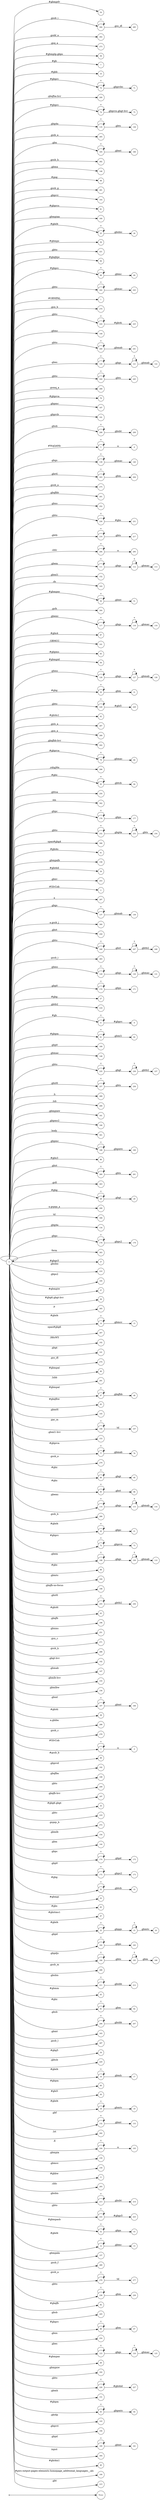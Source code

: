 digraph NFA {
  rankdir=LR;
  node [shape=circle, fontsize=10];
  __start [shape=point, label=""];
  __start -> None;
  54 [label="54"];
  284 [label="284"];
  262 [label="262"];
  285 [label="285"];
  273 [label="273"];
  58 [label="58"];
  73 [label="73"];
  7 [label="7"];
  10 [label="10"];
  70 [label="70"];
  200 [label="200"];
  189 [label="189"];
  74 [label="74"];
  135 [label="135"];
  138 [label="138"];
  265 [label="265"];
  165 [label="165"];
  282 [label="282"];
  146 [label="146"];
  115 [label="115"];
  209 [label="209"];
  258 [label="258"];
  98 [label="98"];
  281 [label="281"];
  193 [label="193"];
  81 [label="81"];
  131 [label="131"];
  160 [label="160"];
  25 [label="25"];
  59 [label="59"];
  221 [label="221"];
  84 [label="84"];
  68 [label="68"];
  242 [label="242"];
  1 [label="1"];
  185 [label="185"];
  127 [label="127"];
  270 [label="270"];
  118 [label="118"];
  51 [label="51"];
  224 [label="224"];
  149 [label="149"];
  240 [label="240"];
  120 [label="120"];
  244 [label="244"];
  268 [label="268"];
  110 [label="110"];
  234 [label="234"];
  24 [label="24"];
  76 [label="76"];
  187 [label="187"];
  191 [label="191"];
  208 [label="208"];
  5 [label="5"];
  139 [label="139"];
  203 [label="203"];
  275 [label="275"];
  183 [label="183"];
  201 [label="201"];
  252 [label="252"];
  6 [label="6"];
  230 [label="230"];
  247 [label="247"];
  216 [label="216"];
  294 [label="294"];
  111 [label="111"];
  152 [label="152"];
  103 [label="103"];
  69 [label="69"];
  50 [label="50"];
  121 [label="121"];
  261 [label="261"];
  264 [label="264"];
  117 [label="117"];
  87 [label="87"];
  101 [label="101"];
  65 [label="65"];
  56 [label="56"];
  126 [label="126"];
  30 [label="30"];
  130 [label="130"];
  228 [label="228"];
  42 [label="42"];
  267 [label="267"];
  269 [label="269"];
  202 [label="202"];
  79 [label="79"];
  80 [label="80"];
  296 [label="296"];
  93 [label="93"];
  250 [label="250"];
  302 [label="302"];
  176 [label="176"];
  232 [label="232"];
  306 [label="306"];
  41 [label="41"];
  179 [label="179"];
  158 [label="158"];
  122 [label="122"];
  39 [label="39"];
  236 [label="236"];
  253 [label="253"];
  2 [label="2"];
  239 [label="239"];
  297 [label="297"];
  137 [label="137"];
  13 [label="13"];
  300 [label="300"];
  259 [label="259"];
  246 [label="246"];
  283 [label="283"];
  96 [label="96"];
  105 [label="105"];
  129 [label="129"];
  170 [label="170"];
  27 [label="27"];
  94 [label="94"];
  218 [label="218"];
  8 [label="8"];
  61 [label="61"];
  90 [label="90"];
  169 [label="169"];
  186 [label="186"];
  204 [label="204"];
  148 [label="148"];
  235 [label="235"];
  257 [label="257"];
  92 [label="92"];
  289 [label="289"];
  290 [label="290"];
  161 [label="161"];
  177 [label="177"];
  190 [label="190"];
  301 [label="301"];
  188 [label="188"];
  128 [label="128"];
  86 [label="86"];
  260 [label="260"];
  217 [label="217"];
  263 [label="263"];
  28 [label="28"];
  299 [label="299"];
  308 [label="308"];
  134 [label="134"];
  178 [label="178"];
  303 [label="303"];
  37 [label="37"];
  210 [label="210"];
  166 [label="166"];
  214 [label="214"];
  195 [label="195"];
  223 [label="223"];
  57 [label="57"];
  168 [label="168"];
  36 [label="36"];
  305 [label="305"];
  233 [label="233"];
  53 [label="53"];
  14 [label="14"];
  307 [label="307"];
  62 [label="62"];
  102 [label="102"];
  141 [label="141"];
  274 [label="274"];
  46 [label="46"];
  212 [label="212"];
  136 [label="136"];
  175 [label="175"];
  113 [label="113"];
  291 [label="291"];
  227 [label="227"];
  124 [label="124"];
  241 [label="241"];
  47 [label="47"];
  83 [label="83"];
  145 [label="145"];
  106 [label="106"];
  153 [label="153"];
  77 [label="77"];
  279 [label="279"];
  89 [label="89"];
  71 [label="71"];
  95 [label="95"];
  114 [label="114"];
  231 [label="231"];
  256 [label="256"];
  266 [label="266"];
  20 [label="20"];
  72 [label="72"];
  107 [label="107"];
  108 [label="108"];
  88 [label="88"];
  164 [label="164"];
  198 [label="198"];
  67 [label="67"];
  31 [label="31"];
  255 [label="255"];
  43 [label="43"];
  196 [label="196"];
  251 [label="251"];
  271 [label="271"];
  286 [label="286"];
  142 [label="142"];
  147 [label="147"];
  155 [label="155"];
  156 [label="156"];
  26 [label="26"];
  133 [label="133"];
  167 [label="167"];
  38 [label="38"];
  298 [label="298"];
  21 [label="21"];
  17 [label="17"];
  278 [label="278"];
  3 [label="3"];
  99 [label="99"];
  192 [label="192"];
  199 [label="199"];
  109 [label="109"];
  249 [label="249"];
  197 [label="197"];
  248 [label="248"];
  35 [label="35"];
  29 [label="29"];
  112 [label="112"];
  219 [label="219"];
  245 [label="245"];
  272 [label="272"];
  181 [label="181"];
  243 [label="243"];
  23 [label="23"];
  154 [label="154"];
  19 [label="19"];
  144 [label="144"];
  174 [label="174"];
  78 [label="78"];
  172 [label="172"];
  32 [label="32"];
  55 [label="55"];
  85 [label="85"];
  97 [label="97"];
  140 [label="140"];
  22 [label="22"];
  15 [label="15"];
  116 [label="116"];
  182 [label="182"];
  184 [label="184"];
  288 [label="288"];
  211 [label="211"];
  45 [label="45"];
  91 [label="91"];
  173 [label="173"];
  206 [label="206"];
  163 [label="163"];
  237 [label="237"];
  287 [label="287"];
  34 [label="34"];
  220 [label="220"];
  229 [label="229"];
  119 [label="119"];
  16 [label="16"];
  60 [label="60"];
  44 [label="44"];
  18 [label="18"];
  132 [label="132"];
  292 [label="292"];
  104 [label="104"];
  9 [label="9"];
  159 [label="159"];
  150 [label="150"];
  11 [label="11"];
  293 [label="293"];
  295 [label="295"];
  171 [label="171"];
  213 [label="213"];
  222 [label="222"];
  52 [label="52"];
  207 [label="207"];
  12 [label="12"];
  157 [label="157"];
  280 [label="280"];
  276 [label="276"];
  4 [label="4"];
  238 [label="238"];
  82 [label="82"];
  205 [label="205"];
  66 [label="66"];
  125 [label="125"];
  254 [label="254"];
  123 [label="123"];
  49 [label="49"];
  64 [label="64"];
  162 [label="162"];
  226 [label="226"];
  151 [label="151"];
  63 [label="63"];
  143 [label="143"];
  194 [label="194"];
  277 [label="277"];
  33 [label="33"];
  180 [label="180"];
  225 [label="225"];
  304 [label="304"];
  0 [label="0"];
  48 [label="48"];
  75 [label="75"];
  40 [label="40"];
  100 [label="100"];
  215 [label="215"];
  { node [shape=doublecircle]; 1 2 4 6 7 9 10 11 13 15 17 19 21 24 26 27 29 31 33 34 35 36 37 38 39 40 41 42 43 44 45 46 48 49 51 53 54 55 56 57 58 59 60 62 64 65 67 69 71 73 75 76 78 80 81 82 83 84 85 86 87 88 90 92 94 96 97 98 99 100 101 102 103 105 107 110 113 116 119 122 125 128 131 133 134 136 138 140 141 142 143 144 145 146 147 148 149 150 151 152 153 154 155 156 157 158 159 160 161 162 163 164 166 168 169 171 173 175 177 179 181 183 186 187 189 190 191 192 193 194 195 196 197 198 199 200 201 202 204 205 207 209 210 212 214 215 217 218 219 220 221 223 225 227 229 231 234 237 239 241 243 245 248 249 250 251 252 253 254 256 258 259 261 262 263 264 265 266 267 268 269 270 271 272 273 274 275 277 278 279 280 281 282 283 285 286 287 288 289 290 291 292 293 295 296 297 298 299 300 301 302 303 304 305 306 307 308 }
  0 -> 0 [label="*"];
  0 -> 1 [label="#GBMPAL"];
  0 -> 2 [label="#SIvCob"];
  0 -> 3 [label="#SIvCob"];
  3 -> 3 [label="*"];
  3 -> 4 [label="a"];
  0 -> 5 [label="#WqQANb"];
  5 -> 5 [label="*"];
  5 -> 6 [label="a"];
  0 -> 7 [label="#gb"];
  0 -> 8 [label="#gb"];
  8 -> 8 [label="*"];
  8 -> 9 [label="#gbprc"];
  0 -> 10 [label="#gbb"];
  0 -> 11 [label="#gbbw"];
  0 -> 12 [label="#gbd4"];
  12 -> 12 [label="*"];
  12 -> 13 [label=".gbmc"];
  0 -> 14 [label="#gbd4"];
  14 -> 14 [label="*"];
  14 -> 15 [label=".gbmcc"];
  0 -> 16 [label="#gbd4"];
  16 -> 16 [label="*"];
  16 -> 17 [label=".gbmh"];
  0 -> 18 [label="#gbd4"];
  18 -> 18 [label="*"];
  18 -> 19 [label=".gbmtc"];
  0 -> 20 [label="#gbd4"];
  20 -> 20 [label="*"];
  20 -> 21 [label=".gbpc"];
  0 -> 22 [label="#gbd4"];
  22 -> 22 [label="*"];
  22 -> 23 [label=".gbpgs"];
  23 -> 23 [label="*"];
  23 -> 24 [label=".gbmtc"];
  0 -> 25 [label="#gbd4"];
  25 -> 25 [label="*"];
  25 -> 26 [label=".gbsbic"];
  0 -> 27 [label="#gbg"];
  0 -> 28 [label="#gbg"];
  28 -> 28 [label="*"];
  28 -> 29 [label=".gbgt"];
  0 -> 30 [label="#gbg"];
  30 -> 30 [label="*"];
  30 -> 31 [label=".gbm"];
  0 -> 32 [label="#gbg"];
  32 -> 32 [label="*"];
  32 -> 33 [label=".gbtcb"];
  0 -> 34 [label="#gbg5"];
  0 -> 35 [label="#gbg6.gbgt"];
  0 -> 36 [label="#gbg6.gbgt-hvr"];
  0 -> 37 [label="#gbgs5"];
  0 -> 38 [label="#gbi4i"];
  0 -> 39 [label="#gbi4id"];
  0 -> 40 [label="#gbi4m1"];
  0 -> 41 [label="#gbi4s"];
  0 -> 42 [label="#gbi4s1"];
  0 -> 43 [label="#gbi4t"];
  0 -> 44 [label="#gbi5"];
  0 -> 45 [label="#gbmm"];
  0 -> 46 [label="#gbmpal"];
  0 -> 47 [label="#gbmpal"];
  47 -> 47 [label="*"];
  47 -> 48 [label=".gbqfbb"];
  0 -> 49 [label="#gbmpas"];
  0 -> 50 [label="#gbmpas"];
  50 -> 50 [label="*"];
  50 -> 51 [label=".gbmt"];
  0 -> 52 [label="#gbmpasb"];
  52 -> 52 [label="*"];
  52 -> 53 [label=".gbps"];
  0 -> 54 [label="#gbmpdv"];
  0 -> 55 [label="#gbmpi"];
  0 -> 56 [label="#gbmpid"];
  0 -> 57 [label="#gbmpiw"];
  0 -> 58 [label="#gbmplp.gbps"];
  0 -> 59 [label="#gbmps"];
  0 -> 60 [label="#gbpm"];
  0 -> 61 [label="#gbpm"];
  61 -> 61 [label="*"];
  61 -> 62 [label=".gbml1"];
  0 -> 63 [label="#gbpm"];
  63 -> 63 [label="*"];
  63 -> 64 [label=".gbpmtc"];
  0 -> 65 [label="#gbpms"];
  0 -> 66 [label="#gbprc"];
  66 -> 66 [label="*"];
  66 -> 67 [label=".gbm"];
  0 -> 68 [label="#gbprc"];
  68 -> 68 [label="*"];
  68 -> 69 [label=".gbmc"];
  0 -> 70 [label="#gbprc"];
  70 -> 70 [label="*"];
  70 -> 71 [label=".gbprcbc"];
  0 -> 72 [label="#gbprc"];
  72 -> 72 [label="*"];
  72 -> 73 [label=".gbprcx"];
  0 -> 74 [label="#gbprc"];
  74 -> 74 [label="*"];
  74 -> 75 [label=".gbprcx.gbgt-hvr"];
  0 -> 76 [label="#gbprca"];
  0 -> 77 [label="#gbprca"];
  77 -> 77 [label="*"];
  77 -> 78 [label=".gbmab"];
  0 -> 79 [label="#gbprca"];
  79 -> 79 [label="*"];
  79 -> 80 [label=".gbmac"];
  0 -> 81 [label="#gbprcs"];
  0 -> 82 [label="#gbqfb"];
  0 -> 83 [label="#gbqfbw"];
  0 -> 84 [label="#gbqfqw"];
  0 -> 85 [label="#gbs"];
  0 -> 86 [label="#gbx3"];
  0 -> 87 [label="#gbx4"];
  0 -> 88 [label="#gbz"];
  0 -> 89 [label="#gbz"];
  89 -> 89 [label="*"];
  89 -> 90 [label=".gbgt"];
  0 -> 91 [label="#gbz"];
  91 -> 91 [label="*"];
  91 -> 92 [label=".gbm"];
  0 -> 93 [label="#gbz"];
  93 -> 93 [label="*"];
  93 -> 94 [label=".gbtcb"];
  0 -> 95 [label="#gbz"];
  95 -> 95 [label="*"];
  95 -> 96 [label=".gbzt"];
  0 -> 97 [label="#gbztms1"];
  0 -> 98 [label="#gog"];
  0 -> 99 [label="#gssb_b"];
  0 -> 100 [label="#gws-output-pages-elements-homepage_additional_languages__als"];
  0 -> 101 [label=".GBMCC"];
  0 -> 102 [label=".H6sW5"];
  0 -> 103 [label=".ds"];
  0 -> 104 [label=".fl"];
  104 -> 104 [label="*"];
  104 -> 105 [label="a"];
  0 -> 106 [label=".gac_m"];
  106 -> 106 [label="*"];
  106 -> 107 [label="td"];
  0 -> 108 [label=".gbem"];
  108 -> 108 [label="*"];
  108 -> 109 [label=".gbgs"];
  109 -> 109 [label="*"];
  109 -> 110 [label=".gbmab"];
  0 -> 111 [label=".gbem"];
  111 -> 111 [label="*"];
  111 -> 112 [label=".gbgs"];
  112 -> 112 [label="*"];
  112 -> 113 [label=".gbmac"];
  0 -> 114 [label=".gbemi"];
  114 -> 114 [label="*"];
  114 -> 115 [label=".gbgs"];
  115 -> 115 [label="*"];
  115 -> 116 [label=".gbmab"];
  0 -> 117 [label=".gbemi"];
  117 -> 117 [label="*"];
  117 -> 118 [label=".gbgs"];
  118 -> 118 [label="*"];
  118 -> 119 [label=".gbmac"];
  0 -> 120 [label=".gbes"];
  120 -> 120 [label="*"];
  120 -> 121 [label=".gbgs"];
  121 -> 121 [label="*"];
  121 -> 122 [label=".gbmab"];
  0 -> 123 [label=".gbes"];
  123 -> 123 [label="*"];
  123 -> 124 [label=".gbgs"];
  124 -> 124 [label="*"];
  124 -> 125 [label=".gbmac"];
  0 -> 126 [label=".gbesi"];
  126 -> 126 [label="*"];
  126 -> 127 [label=".gbgs"];
  127 -> 127 [label="*"];
  127 -> 128 [label=".gbmab"];
  0 -> 129 [label=".gbesi"];
  129 -> 129 [label="*"];
  129 -> 130 [label=".gbgs"];
  130 -> 130 [label="*"];
  130 -> 131 [label=".gbmac"];
  0 -> 132 [label=".gbf"];
  132 -> 132 [label="*"];
  132 -> 133 [label=".gbmt"];
  0 -> 134 [label=".gbg4a"];
  0 -> 135 [label=".gbg4a"];
  135 -> 135 [label="*"];
  135 -> 136 [label=".gbts"];
  0 -> 137 [label=".gbgs"];
  137 -> 137 [label="*"];
  137 -> 138 [label=".gbmab"];
  0 -> 139 [label=".gbgs"];
  139 -> 139 [label="*"];
  139 -> 140 [label=".gbmac"];
  0 -> 141 [label=".gbgt"];
  0 -> 142 [label=".gbgt-hvr"];
  0 -> 143 [label=".gbi4p"];
  0 -> 144 [label=".gbm"];
  0 -> 145 [label=".gbm0l"];
  0 -> 146 [label=".gbma"];
  0 -> 147 [label=".gbmab"];
  0 -> 148 [label=".gbmac"];
  0 -> 149 [label=".gbmc"];
  0 -> 150 [label=".gbmcc"];
  0 -> 151 [label=".gbmh"];
  0 -> 152 [label=".gbml1"];
  0 -> 153 [label=".gbml1-hvr"];
  0 -> 154 [label=".gbmlb"];
  0 -> 155 [label=".gbmlb-hvr"];
  0 -> 156 [label=".gbmlbw"];
  0 -> 157 [label=".gbmpala"];
  0 -> 158 [label=".gbmpalb"];
  0 -> 159 [label=".gbmpia"];
  0 -> 160 [label=".gbmpiaa"];
  0 -> 161 [label=".gbmpiaw"];
  0 -> 162 [label=".gbmpnw"];
  0 -> 163 [label=".gbmt"];
  0 -> 164 [label=".gbmtc"];
  0 -> 165 [label=".gbn"];
  165 -> 165 [label="*"];
  165 -> 166 [label=".gbmt"];
  0 -> 167 [label=".gbnd"];
  167 -> 167 [label="*"];
  167 -> 168 [label=".gbmt"];
  0 -> 169 [label=".gbp0"];
  0 -> 170 [label=".gbp0"];
  170 -> 170 [label="*"];
  170 -> 171 [label=".gbps"];
  0 -> 172 [label=".gbp0"];
  172 -> 172 [label="*"];
  172 -> 173 [label=".gbps2"];
  0 -> 174 [label=".gbpc"];
  174 -> 174 [label="*"];
  174 -> 175 [label=".gbpd"];
  0 -> 176 [label=".gbpc"];
  176 -> 176 [label="*"];
  176 -> 177 [label=".gbps"];
  0 -> 178 [label=".gbpc"];
  178 -> 178 [label="*"];
  178 -> 179 [label=".gbps2"];
  0 -> 180 [label=".gbpd"];
  180 -> 180 [label="*"];
  180 -> 181 [label=".gbmt"];
  0 -> 182 [label=".gbpd"];
  182 -> 182 [label="*"];
  182 -> 183 [label=".gbps"];
  0 -> 184 [label=".gbpdjs"];
  184 -> 184 [label="*"];
  184 -> 185 [label=".gbto"];
  185 -> 185 [label="*"];
  185 -> 186 [label=".gbm"];
  0 -> 187 [label=".gbpmc"];
  0 -> 188 [label=".gbpmc"];
  188 -> 188 [label="*"];
  188 -> 189 [label=".gbpmtc"];
  0 -> 190 [label=".gbpms2"];
  0 -> 191 [label=".gbprcb"];
  0 -> 192 [label=".gbprcd"];
  0 -> 193 [label=".gbprci"];
  0 -> 194 [label=".gbprct"];
  0 -> 195 [label=".gbps2"];
  0 -> 196 [label=".gbqfb"];
  0 -> 197 [label=".gbqfb-hvr"];
  0 -> 198 [label=".gbqfb-no-focus"];
  0 -> 199 [label=".gbqfba"];
  0 -> 200 [label=".gbqfba-hvr"];
  0 -> 201 [label=".gbqfbb"];
  0 -> 202 [label=".gbqfbb-hvr"];
  0 -> 203 [label=".gbrtl"];
  203 -> 203 [label="*"];
  203 -> 204 [label=".gbm"];
  0 -> 205 [label=".gbsb"];
  0 -> 206 [label=".gbsb"];
  206 -> 206 [label="*"];
  206 -> 207 [label=".gbsbb"];
  0 -> 208 [label=".gbsb"];
  208 -> 208 [label="*"];
  208 -> 209 [label=".gbsbt"];
  0 -> 210 [label=".gbsbic"];
  0 -> 211 [label=".gbsbis"];
  211 -> 211 [label="*"];
  211 -> 212 [label=".gbsbb"];
  0 -> 213 [label=".gbsbis"];
  213 -> 213 [label="*"];
  213 -> 214 [label=".gbsbt"];
  0 -> 215 [label=".gbt"];
  0 -> 216 [label=".gbtb"];
  216 -> 216 [label="*"];
  216 -> 217 [label=".gbts"];
  0 -> 218 [label=".gbtb2"];
  0 -> 219 [label=".gbtc"];
  0 -> 220 [label=".gbtcb"];
  0 -> 221 [label=".gbto"];
  0 -> 222 [label=".gbto"];
  222 -> 222 [label="*"];
  222 -> 223 [label="#gbgs5"];
  0 -> 224 [label=".gbto"];
  224 -> 224 [label="*"];
  224 -> 225 [label="#gbi4i"];
  0 -> 226 [label=".gbto"];
  226 -> 226 [label="*"];
  226 -> 227 [label="#gbi4id"];
  0 -> 228 [label=".gbto"];
  228 -> 228 [label="*"];
  228 -> 229 [label="#gbi5"];
  0 -> 230 [label=".gbto"];
  230 -> 230 [label="*"];
  230 -> 231 [label="#gbs"];
  0 -> 232 [label=".gbto"];
  232 -> 232 [label="*"];
  232 -> 233 [label=".gbg4a"];
  233 -> 233 [label="*"];
  233 -> 234 [label=".gbts"];
  0 -> 235 [label=".gbto"];
  235 -> 235 [label="*"];
  235 -> 236 [label=".gbgt"];
  236 -> 236 [label="*"];
  236 -> 237 [label=".gbtb2"];
  0 -> 238 [label=".gbto"];
  238 -> 238 [label="*"];
  238 -> 239 [label=".gbm"];
  0 -> 240 [label=".gbto"];
  240 -> 240 [label="*"];
  240 -> 241 [label=".gbmab"];
  0 -> 242 [label=".gbto"];
  242 -> 242 [label="*"];
  242 -> 243 [label=".gbmac"];
  0 -> 244 [label=".gbto"];
  244 -> 244 [label="*"];
  244 -> 245 [label=".gbts"];
  0 -> 246 [label=".gbto"];
  246 -> 246 [label="*"];
  246 -> 247 [label=".gbzt"];
  247 -> 247 [label="*"];
  247 -> 248 [label=".gbtb2"];
  0 -> 249 [label=".gbts"];
  0 -> 250 [label=".gbtsa"];
  0 -> 251 [label=".gbxms"];
  0 -> 252 [label=".gbxo"];
  0 -> 253 [label=".gbxv"];
  0 -> 254 [label=".gbxx"];
  0 -> 255 [label=".gbz0l"];
  255 -> 255 [label="*"];
  255 -> 256 [label=".gbtb2"];
  0 -> 257 [label=".gbz0l"];
  257 -> 257 [label="*"];
  257 -> 258 [label=".gbts"];
  0 -> 259 [label=".gbzt"];
  0 -> 260 [label=".gbzt"];
  260 -> 260 [label="*"];
  260 -> 261 [label=".gbts"];
  0 -> 262 [label=".gsdd_a"];
  0 -> 263 [label=".gsfi"];
  0 -> 264 [label=".gsfs"];
  0 -> 265 [label=".gsib_a"];
  0 -> 266 [label=".gsib_b"];
  0 -> 267 [label=".gsls_a"];
  0 -> 268 [label=".gsmq_a"];
  0 -> 269 [label=".gsn_a"];
  0 -> 270 [label=".gsn_b"];
  0 -> 271 [label=".gsn_c"];
  0 -> 272 [label=".gspqs_b"];
  0 -> 273 [label=".gsq_a"];
  0 -> 274 [label=".gss_ifl"];
  0 -> 275 [label=".gssb_a"];
  0 -> 276 [label=".gssb_a"];
  276 -> 276 [label="*"];
  276 -> 277 [label="td"];
  0 -> 278 [label=".gssb_c"];
  0 -> 279 [label=".gssb_e"];
  0 -> 280 [label=".gssb_f"];
  0 -> 281 [label=".gssb_g"];
  0 -> 282 [label=".gssb_h"];
  0 -> 283 [label=".gssb_i"];
  0 -> 284 [label=".gssb_i"];
  284 -> 284 [label="*"];
  284 -> 285 [label=".gss_ifl"];
  0 -> 286 [label=".gssb_k"];
  0 -> 287 [label=".gssb_l"];
  0 -> 288 [label=".gssb_m"];
  0 -> 289 [label=".h"];
  0 -> 290 [label=".lsb"];
  0 -> 291 [label=".lsbb"];
  0 -> 292 [label=".lst"];
  0 -> 293 [label=".sblc"];
  0 -> 294 [label=".sblc"];
  294 -> 294 [label="*"];
  294 -> 295 [label="a"];
  0 -> 296 [label=".z4hgWe"];
  0 -> 297 [label="a"];
  0 -> 298 [label="a.gbiba"];
  0 -> 299 [label="a.gspqs_a"];
  0 -> 300 [label="a.gssb_j"];
  0 -> 301 [label="body"];
  0 -> 302 [label="em"];
  0 -> 303 [label="form"];
  0 -> 304 [label="input"];
  0 -> 305 [label="p"];
  0 -> 306 [label="span#gbg4"];
  0 -> 307 [label="span#gbg6"];
  0 -> 308 [label="td"];
}

